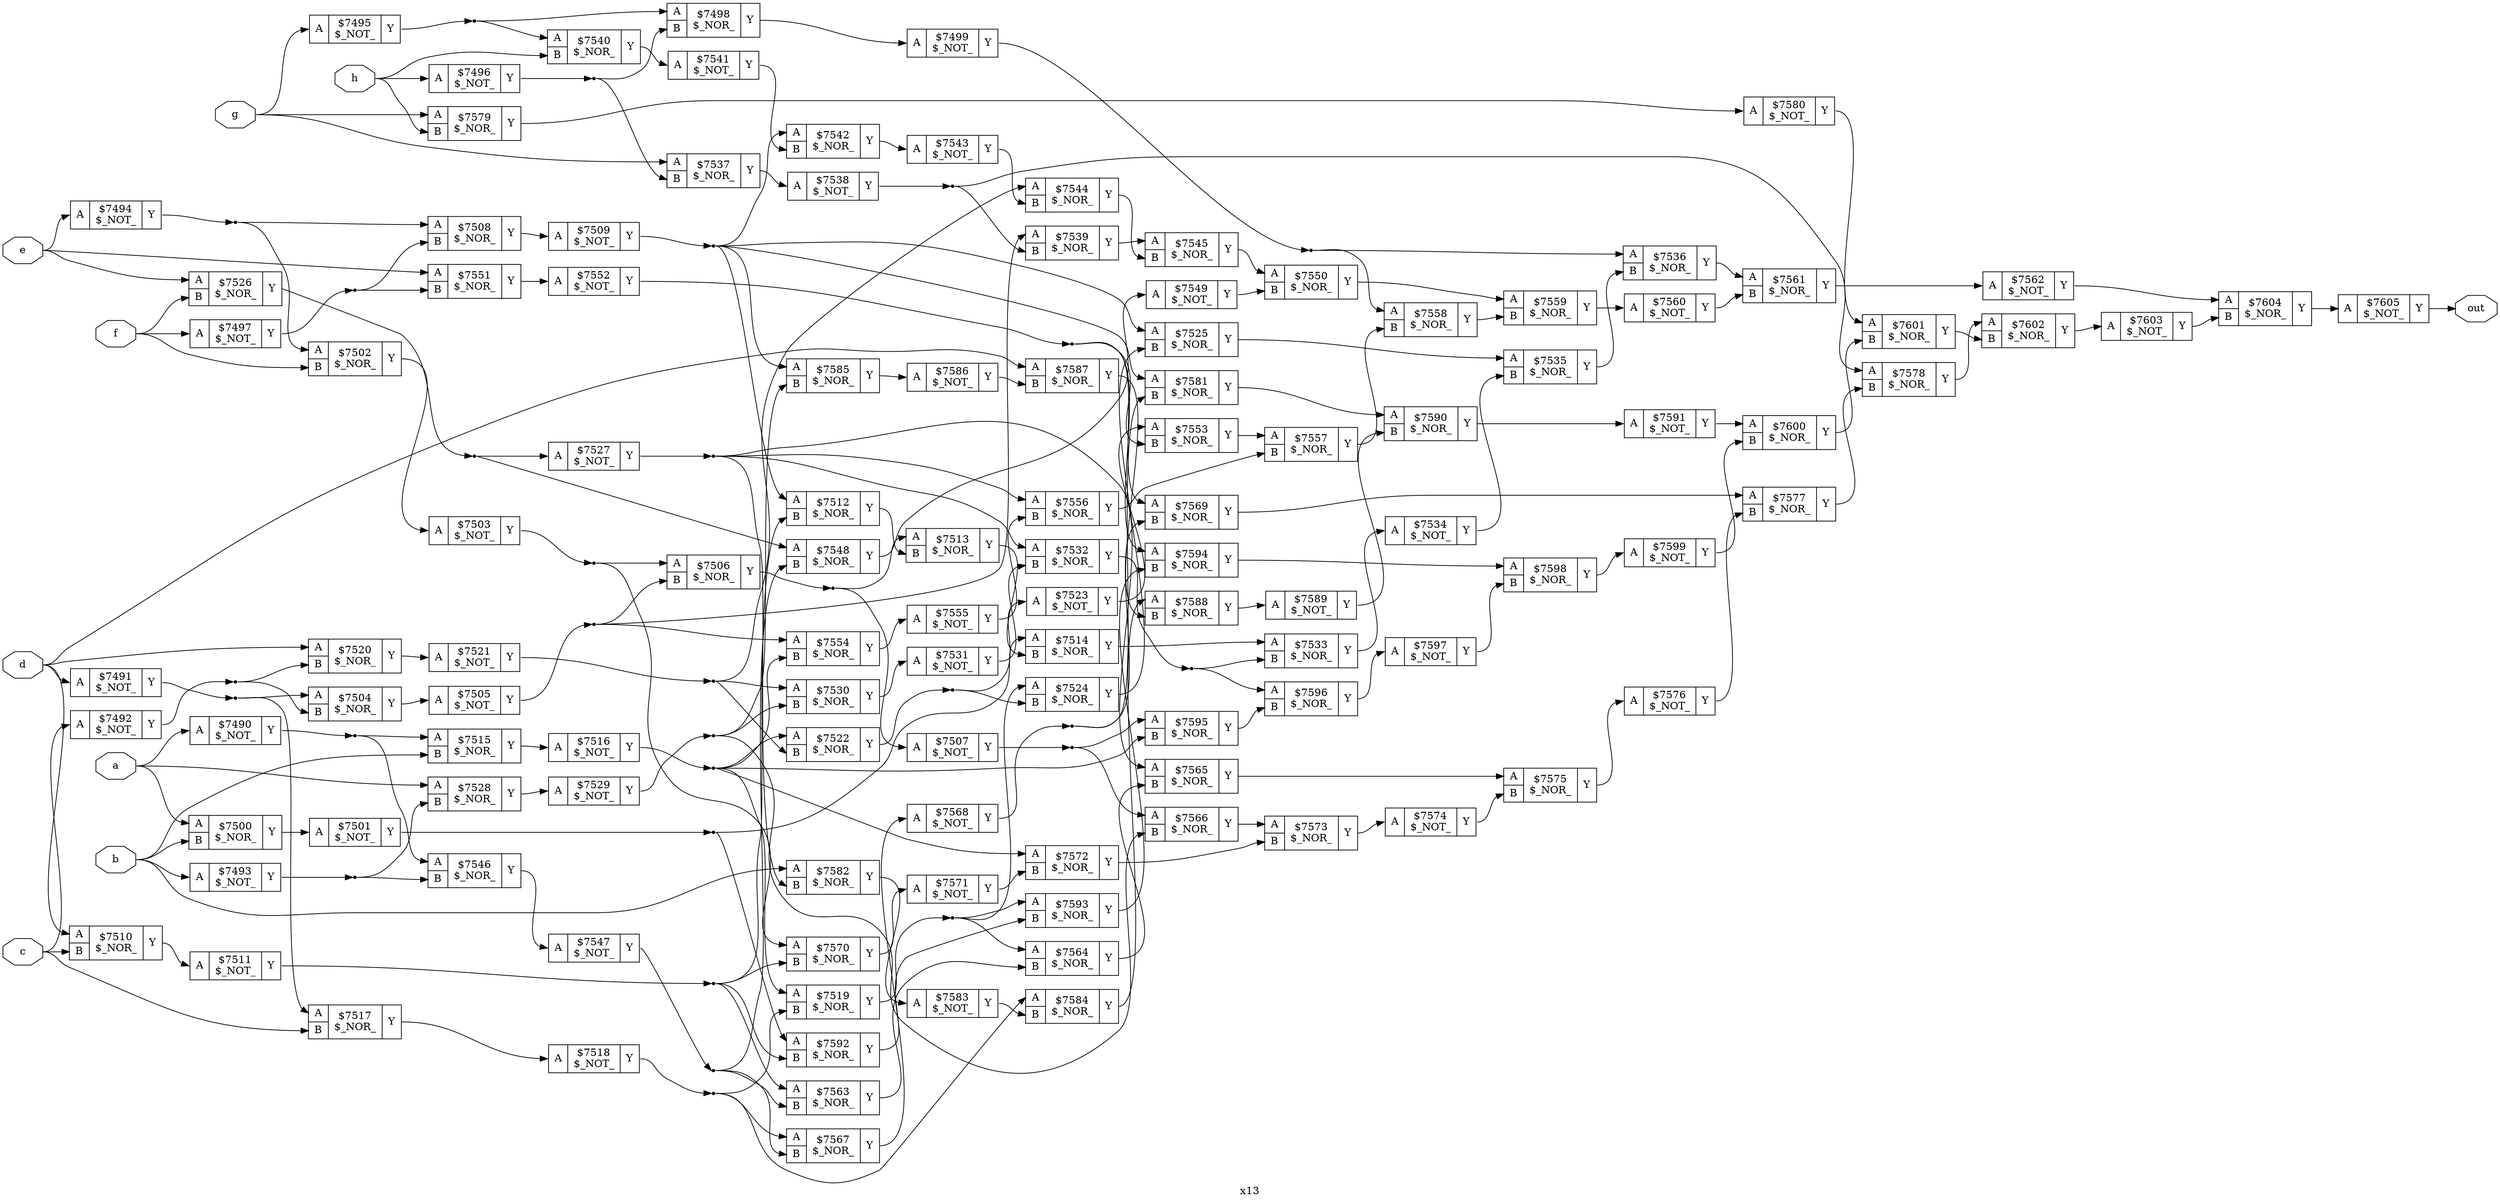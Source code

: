 digraph "x13" {
label="x13";
rankdir="LR";
remincross=true;
n116 [ shape=octagon, label="a", color="black", fontcolor="black" ];
n117 [ shape=octagon, label="b", color="black", fontcolor="black" ];
n118 [ shape=octagon, label="c", color="black", fontcolor="black" ];
n119 [ shape=octagon, label="d", color="black", fontcolor="black" ];
n120 [ shape=octagon, label="e", color="black", fontcolor="black" ];
n121 [ shape=octagon, label="f", color="black", fontcolor="black" ];
n122 [ shape=octagon, label="g", color="black", fontcolor="black" ];
n123 [ shape=octagon, label="h", color="black", fontcolor="black" ];
n124 [ shape=octagon, label="out", color="black", fontcolor="black" ];
c127 [ shape=record, label="{{<p125> A}|$7490\n$_NOT_|{<p126> Y}}" ];
c128 [ shape=record, label="{{<p125> A}|$7491\n$_NOT_|{<p126> Y}}" ];
c129 [ shape=record, label="{{<p125> A}|$7492\n$_NOT_|{<p126> Y}}" ];
c130 [ shape=record, label="{{<p125> A}|$7493\n$_NOT_|{<p126> Y}}" ];
c131 [ shape=record, label="{{<p125> A}|$7494\n$_NOT_|{<p126> Y}}" ];
c132 [ shape=record, label="{{<p125> A}|$7495\n$_NOT_|{<p126> Y}}" ];
c133 [ shape=record, label="{{<p125> A}|$7496\n$_NOT_|{<p126> Y}}" ];
c134 [ shape=record, label="{{<p125> A}|$7497\n$_NOT_|{<p126> Y}}" ];
c136 [ shape=record, label="{{<p125> A|<p135> B}|$7498\n$_NOR_|{<p126> Y}}" ];
c137 [ shape=record, label="{{<p125> A}|$7499\n$_NOT_|{<p126> Y}}" ];
c138 [ shape=record, label="{{<p125> A|<p135> B}|$7500\n$_NOR_|{<p126> Y}}" ];
c139 [ shape=record, label="{{<p125> A}|$7501\n$_NOT_|{<p126> Y}}" ];
c140 [ shape=record, label="{{<p125> A|<p135> B}|$7502\n$_NOR_|{<p126> Y}}" ];
c141 [ shape=record, label="{{<p125> A}|$7503\n$_NOT_|{<p126> Y}}" ];
c142 [ shape=record, label="{{<p125> A|<p135> B}|$7504\n$_NOR_|{<p126> Y}}" ];
c143 [ shape=record, label="{{<p125> A}|$7505\n$_NOT_|{<p126> Y}}" ];
c144 [ shape=record, label="{{<p125> A|<p135> B}|$7506\n$_NOR_|{<p126> Y}}" ];
c145 [ shape=record, label="{{<p125> A}|$7507\n$_NOT_|{<p126> Y}}" ];
c146 [ shape=record, label="{{<p125> A|<p135> B}|$7508\n$_NOR_|{<p126> Y}}" ];
c147 [ shape=record, label="{{<p125> A}|$7509\n$_NOT_|{<p126> Y}}" ];
c148 [ shape=record, label="{{<p125> A|<p135> B}|$7510\n$_NOR_|{<p126> Y}}" ];
c149 [ shape=record, label="{{<p125> A}|$7511\n$_NOT_|{<p126> Y}}" ];
c150 [ shape=record, label="{{<p125> A|<p135> B}|$7512\n$_NOR_|{<p126> Y}}" ];
c151 [ shape=record, label="{{<p125> A|<p135> B}|$7513\n$_NOR_|{<p126> Y}}" ];
c152 [ shape=record, label="{{<p125> A|<p135> B}|$7514\n$_NOR_|{<p126> Y}}" ];
c153 [ shape=record, label="{{<p125> A|<p135> B}|$7515\n$_NOR_|{<p126> Y}}" ];
c154 [ shape=record, label="{{<p125> A}|$7516\n$_NOT_|{<p126> Y}}" ];
c155 [ shape=record, label="{{<p125> A|<p135> B}|$7517\n$_NOR_|{<p126> Y}}" ];
c156 [ shape=record, label="{{<p125> A}|$7518\n$_NOT_|{<p126> Y}}" ];
c157 [ shape=record, label="{{<p125> A|<p135> B}|$7519\n$_NOR_|{<p126> Y}}" ];
c158 [ shape=record, label="{{<p125> A|<p135> B}|$7520\n$_NOR_|{<p126> Y}}" ];
c159 [ shape=record, label="{{<p125> A}|$7521\n$_NOT_|{<p126> Y}}" ];
c160 [ shape=record, label="{{<p125> A|<p135> B}|$7522\n$_NOR_|{<p126> Y}}" ];
c161 [ shape=record, label="{{<p125> A}|$7523\n$_NOT_|{<p126> Y}}" ];
c162 [ shape=record, label="{{<p125> A|<p135> B}|$7524\n$_NOR_|{<p126> Y}}" ];
c163 [ shape=record, label="{{<p125> A|<p135> B}|$7525\n$_NOR_|{<p126> Y}}" ];
c164 [ shape=record, label="{{<p125> A|<p135> B}|$7526\n$_NOR_|{<p126> Y}}" ];
c165 [ shape=record, label="{{<p125> A}|$7527\n$_NOT_|{<p126> Y}}" ];
c166 [ shape=record, label="{{<p125> A|<p135> B}|$7528\n$_NOR_|{<p126> Y}}" ];
c167 [ shape=record, label="{{<p125> A}|$7529\n$_NOT_|{<p126> Y}}" ];
c168 [ shape=record, label="{{<p125> A|<p135> B}|$7530\n$_NOR_|{<p126> Y}}" ];
c169 [ shape=record, label="{{<p125> A}|$7531\n$_NOT_|{<p126> Y}}" ];
c170 [ shape=record, label="{{<p125> A|<p135> B}|$7532\n$_NOR_|{<p126> Y}}" ];
c171 [ shape=record, label="{{<p125> A|<p135> B}|$7533\n$_NOR_|{<p126> Y}}" ];
c172 [ shape=record, label="{{<p125> A}|$7534\n$_NOT_|{<p126> Y}}" ];
c173 [ shape=record, label="{{<p125> A|<p135> B}|$7535\n$_NOR_|{<p126> Y}}" ];
c174 [ shape=record, label="{{<p125> A|<p135> B}|$7536\n$_NOR_|{<p126> Y}}" ];
c175 [ shape=record, label="{{<p125> A|<p135> B}|$7537\n$_NOR_|{<p126> Y}}" ];
c176 [ shape=record, label="{{<p125> A}|$7538\n$_NOT_|{<p126> Y}}" ];
c177 [ shape=record, label="{{<p125> A|<p135> B}|$7539\n$_NOR_|{<p126> Y}}" ];
c178 [ shape=record, label="{{<p125> A|<p135> B}|$7540\n$_NOR_|{<p126> Y}}" ];
c179 [ shape=record, label="{{<p125> A}|$7541\n$_NOT_|{<p126> Y}}" ];
c180 [ shape=record, label="{{<p125> A|<p135> B}|$7542\n$_NOR_|{<p126> Y}}" ];
c181 [ shape=record, label="{{<p125> A}|$7543\n$_NOT_|{<p126> Y}}" ];
c182 [ shape=record, label="{{<p125> A|<p135> B}|$7544\n$_NOR_|{<p126> Y}}" ];
c183 [ shape=record, label="{{<p125> A|<p135> B}|$7545\n$_NOR_|{<p126> Y}}" ];
c184 [ shape=record, label="{{<p125> A|<p135> B}|$7546\n$_NOR_|{<p126> Y}}" ];
c185 [ shape=record, label="{{<p125> A}|$7547\n$_NOT_|{<p126> Y}}" ];
c186 [ shape=record, label="{{<p125> A|<p135> B}|$7548\n$_NOR_|{<p126> Y}}" ];
c187 [ shape=record, label="{{<p125> A}|$7549\n$_NOT_|{<p126> Y}}" ];
c188 [ shape=record, label="{{<p125> A|<p135> B}|$7550\n$_NOR_|{<p126> Y}}" ];
c189 [ shape=record, label="{{<p125> A|<p135> B}|$7551\n$_NOR_|{<p126> Y}}" ];
c190 [ shape=record, label="{{<p125> A}|$7552\n$_NOT_|{<p126> Y}}" ];
c191 [ shape=record, label="{{<p125> A|<p135> B}|$7553\n$_NOR_|{<p126> Y}}" ];
c192 [ shape=record, label="{{<p125> A|<p135> B}|$7554\n$_NOR_|{<p126> Y}}" ];
c193 [ shape=record, label="{{<p125> A}|$7555\n$_NOT_|{<p126> Y}}" ];
c194 [ shape=record, label="{{<p125> A|<p135> B}|$7556\n$_NOR_|{<p126> Y}}" ];
c195 [ shape=record, label="{{<p125> A|<p135> B}|$7557\n$_NOR_|{<p126> Y}}" ];
c196 [ shape=record, label="{{<p125> A|<p135> B}|$7558\n$_NOR_|{<p126> Y}}" ];
c197 [ shape=record, label="{{<p125> A|<p135> B}|$7559\n$_NOR_|{<p126> Y}}" ];
c198 [ shape=record, label="{{<p125> A}|$7560\n$_NOT_|{<p126> Y}}" ];
c199 [ shape=record, label="{{<p125> A|<p135> B}|$7561\n$_NOR_|{<p126> Y}}" ];
c200 [ shape=record, label="{{<p125> A}|$7562\n$_NOT_|{<p126> Y}}" ];
c201 [ shape=record, label="{{<p125> A|<p135> B}|$7563\n$_NOR_|{<p126> Y}}" ];
c202 [ shape=record, label="{{<p125> A|<p135> B}|$7564\n$_NOR_|{<p126> Y}}" ];
c203 [ shape=record, label="{{<p125> A|<p135> B}|$7565\n$_NOR_|{<p126> Y}}" ];
c204 [ shape=record, label="{{<p125> A|<p135> B}|$7566\n$_NOR_|{<p126> Y}}" ];
c205 [ shape=record, label="{{<p125> A|<p135> B}|$7567\n$_NOR_|{<p126> Y}}" ];
c206 [ shape=record, label="{{<p125> A}|$7568\n$_NOT_|{<p126> Y}}" ];
c207 [ shape=record, label="{{<p125> A|<p135> B}|$7569\n$_NOR_|{<p126> Y}}" ];
c208 [ shape=record, label="{{<p125> A|<p135> B}|$7570\n$_NOR_|{<p126> Y}}" ];
c209 [ shape=record, label="{{<p125> A}|$7571\n$_NOT_|{<p126> Y}}" ];
c210 [ shape=record, label="{{<p125> A|<p135> B}|$7572\n$_NOR_|{<p126> Y}}" ];
c211 [ shape=record, label="{{<p125> A|<p135> B}|$7573\n$_NOR_|{<p126> Y}}" ];
c212 [ shape=record, label="{{<p125> A}|$7574\n$_NOT_|{<p126> Y}}" ];
c213 [ shape=record, label="{{<p125> A|<p135> B}|$7575\n$_NOR_|{<p126> Y}}" ];
c214 [ shape=record, label="{{<p125> A}|$7576\n$_NOT_|{<p126> Y}}" ];
c215 [ shape=record, label="{{<p125> A|<p135> B}|$7577\n$_NOR_|{<p126> Y}}" ];
c216 [ shape=record, label="{{<p125> A|<p135> B}|$7578\n$_NOR_|{<p126> Y}}" ];
c217 [ shape=record, label="{{<p125> A|<p135> B}|$7579\n$_NOR_|{<p126> Y}}" ];
c218 [ shape=record, label="{{<p125> A}|$7580\n$_NOT_|{<p126> Y}}" ];
c219 [ shape=record, label="{{<p125> A|<p135> B}|$7581\n$_NOR_|{<p126> Y}}" ];
c220 [ shape=record, label="{{<p125> A|<p135> B}|$7582\n$_NOR_|{<p126> Y}}" ];
c221 [ shape=record, label="{{<p125> A}|$7583\n$_NOT_|{<p126> Y}}" ];
c222 [ shape=record, label="{{<p125> A|<p135> B}|$7584\n$_NOR_|{<p126> Y}}" ];
c223 [ shape=record, label="{{<p125> A|<p135> B}|$7585\n$_NOR_|{<p126> Y}}" ];
c224 [ shape=record, label="{{<p125> A}|$7586\n$_NOT_|{<p126> Y}}" ];
c225 [ shape=record, label="{{<p125> A|<p135> B}|$7587\n$_NOR_|{<p126> Y}}" ];
c226 [ shape=record, label="{{<p125> A|<p135> B}|$7588\n$_NOR_|{<p126> Y}}" ];
c227 [ shape=record, label="{{<p125> A}|$7589\n$_NOT_|{<p126> Y}}" ];
c228 [ shape=record, label="{{<p125> A|<p135> B}|$7590\n$_NOR_|{<p126> Y}}" ];
c229 [ shape=record, label="{{<p125> A}|$7591\n$_NOT_|{<p126> Y}}" ];
c230 [ shape=record, label="{{<p125> A|<p135> B}|$7592\n$_NOR_|{<p126> Y}}" ];
c231 [ shape=record, label="{{<p125> A|<p135> B}|$7593\n$_NOR_|{<p126> Y}}" ];
c232 [ shape=record, label="{{<p125> A|<p135> B}|$7594\n$_NOR_|{<p126> Y}}" ];
c233 [ shape=record, label="{{<p125> A|<p135> B}|$7595\n$_NOR_|{<p126> Y}}" ];
c234 [ shape=record, label="{{<p125> A|<p135> B}|$7596\n$_NOR_|{<p126> Y}}" ];
c235 [ shape=record, label="{{<p125> A}|$7597\n$_NOT_|{<p126> Y}}" ];
c236 [ shape=record, label="{{<p125> A|<p135> B}|$7598\n$_NOR_|{<p126> Y}}" ];
c237 [ shape=record, label="{{<p125> A}|$7599\n$_NOT_|{<p126> Y}}" ];
c238 [ shape=record, label="{{<p125> A|<p135> B}|$7600\n$_NOR_|{<p126> Y}}" ];
c239 [ shape=record, label="{{<p125> A|<p135> B}|$7601\n$_NOR_|{<p126> Y}}" ];
c240 [ shape=record, label="{{<p125> A|<p135> B}|$7602\n$_NOR_|{<p126> Y}}" ];
c241 [ shape=record, label="{{<p125> A}|$7603\n$_NOT_|{<p126> Y}}" ];
c242 [ shape=record, label="{{<p125> A|<p135> B}|$7604\n$_NOR_|{<p126> Y}}" ];
c243 [ shape=record, label="{{<p125> A}|$7605\n$_NOT_|{<p126> Y}}" ];
c218:p126:e -> c239:p125:w [color="black", label=""];
c227:p126:e -> c228:p135:w [color="black", label=""];
c202:p126:e -> c203:p135:w [color="black", label=""];
c203:p126:e -> c213:p125:w [color="black", label=""];
c204:p126:e -> c211:p125:w [color="black", label=""];
c205:p126:e -> c206:p125:w [color="black", label=""];
n104 [ shape=point ];
c206:p126:e -> n104:w [color="black", label=""];
n104:e -> c207:p135:w [color="black", label=""];
n104:e -> c219:p135:w [color="black", label=""];
c207:p126:e -> c215:p125:w [color="black", label=""];
c208:p126:e -> c209:p125:w [color="black", label=""];
c209:p126:e -> c210:p135:w [color="black", label=""];
c210:p126:e -> c211:p135:w [color="black", label=""];
c211:p126:e -> c212:p125:w [color="black", label=""];
n11 [ shape=point ];
c127:p126:e -> n11:w [color="black", label=""];
n11:e -> c153:p125:w [color="black", label=""];
n11:e -> c184:p125:w [color="black", label=""];
c212:p126:e -> c213:p135:w [color="black", label=""];
c213:p126:e -> c214:p125:w [color="black", label=""];
c214:p126:e -> c215:p135:w [color="black", label=""];
c215:p126:e -> c216:p135:w [color="black", label=""];
c216:p126:e -> c240:p125:w [color="black", label=""];
c217:p126:e -> c218:p125:w [color="black", label=""];
n116:e -> c127:p125:w [color="black", label=""];
n116:e -> c138:p125:w [color="black", label=""];
n116:e -> c166:p125:w [color="black", label=""];
n117:e -> c130:p125:w [color="black", label=""];
n117:e -> c138:p135:w [color="black", label=""];
n117:e -> c153:p135:w [color="black", label=""];
n117:e -> c220:p125:w [color="black", label=""];
n118:e -> c129:p125:w [color="black", label=""];
n118:e -> c148:p135:w [color="black", label=""];
n118:e -> c155:p135:w [color="black", label=""];
n119:e -> c128:p125:w [color="black", label=""];
n119:e -> c148:p125:w [color="black", label=""];
n119:e -> c158:p125:w [color="black", label=""];
n119:e -> c225:p125:w [color="black", label=""];
c228:p126:e -> c229:p125:w [color="black", label=""];
n120:e -> c131:p125:w [color="black", label=""];
n120:e -> c164:p125:w [color="black", label=""];
n120:e -> c189:p125:w [color="black", label=""];
n121:e -> c134:p125:w [color="black", label=""];
n121:e -> c140:p135:w [color="black", label=""];
n121:e -> c164:p135:w [color="black", label=""];
n122:e -> c132:p125:w [color="black", label=""];
n122:e -> c175:p125:w [color="black", label=""];
n122:e -> c217:p125:w [color="black", label=""];
n123:e -> c133:p125:w [color="black", label=""];
n123:e -> c178:p135:w [color="black", label=""];
n123:e -> c217:p135:w [color="black", label=""];
c243:p126:e -> n124:w [color="black", label=""];
c229:p126:e -> c238:p125:w [color="black", label=""];
c230:p126:e -> c231:p135:w [color="black", label=""];
c231:p126:e -> c232:p135:w [color="black", label=""];
c232:p126:e -> c236:p125:w [color="black", label=""];
c233:p126:e -> c234:p135:w [color="black", label=""];
c234:p126:e -> c235:p125:w [color="black", label=""];
c235:p126:e -> c236:p135:w [color="black", label=""];
c219:p126:e -> c228:p125:w [color="black", label=""];
c236:p126:e -> c237:p125:w [color="black", label=""];
c237:p126:e -> c238:p135:w [color="black", label=""];
n22 [ shape=point ];
c128:p126:e -> n22:w [color="black", label=""];
n22:e -> c142:p125:w [color="black", label=""];
n22:e -> c155:p125:w [color="black", label=""];
c238:p126:e -> c239:p135:w [color="black", label=""];
c239:p126:e -> c240:p135:w [color="black", label=""];
c240:p126:e -> c241:p125:w [color="black", label=""];
c241:p126:e -> c242:p135:w [color="black", label=""];
c242:p126:e -> c243:p125:w [color="black", label=""];
n28 [ shape=point ];
c129:p126:e -> n28:w [color="black", label=""];
n28:e -> c142:p135:w [color="black", label=""];
n28:e -> c158:p135:w [color="black", label=""];
n29 [ shape=point ];
c130:p126:e -> n29:w [color="black", label=""];
n29:e -> c166:p135:w [color="black", label=""];
n29:e -> c184:p135:w [color="black", label=""];
c220:p126:e -> c221:p125:w [color="black", label=""];
n30 [ shape=point ];
c131:p126:e -> n30:w [color="black", label=""];
n30:e -> c140:p125:w [color="black", label=""];
n30:e -> c146:p125:w [color="black", label=""];
n31 [ shape=point ];
c132:p126:e -> n31:w [color="black", label=""];
n31:e -> c136:p125:w [color="black", label=""];
n31:e -> c178:p125:w [color="black", label=""];
n32 [ shape=point ];
c133:p126:e -> n32:w [color="black", label=""];
n32:e -> c136:p135:w [color="black", label=""];
n32:e -> c175:p135:w [color="black", label=""];
n33 [ shape=point ];
c134:p126:e -> n33:w [color="black", label=""];
n33:e -> c146:p135:w [color="black", label=""];
n33:e -> c189:p135:w [color="black", label=""];
c136:p126:e -> c137:p125:w [color="black", label=""];
n35 [ shape=point ];
c137:p126:e -> n35:w [color="black", label=""];
n35:e -> c174:p125:w [color="black", label=""];
n35:e -> c196:p125:w [color="black", label=""];
c138:p126:e -> c139:p125:w [color="black", label=""];
n37 [ shape=point ];
c139:p126:e -> n37:w [color="black", label=""];
n37:e -> c152:p125:w [color="black", label=""];
n37:e -> c230:p125:w [color="black", label=""];
c140:p126:e -> c141:p125:w [color="black", label=""];
n39 [ shape=point ];
c141:p126:e -> n39:w [color="black", label=""];
n39:e -> c144:p125:w [color="black", label=""];
n39:e -> c208:p125:w [color="black", label=""];
c221:p126:e -> c222:p135:w [color="black", label=""];
c142:p126:e -> c143:p125:w [color="black", label=""];
n41 [ shape=point ];
c143:p126:e -> n41:w [color="black", label=""];
n41:e -> c144:p135:w [color="black", label=""];
n41:e -> c177:p125:w [color="black", label=""];
n41:e -> c192:p125:w [color="black", label=""];
n42 [ shape=point ];
c144:p126:e -> n42:w [color="black", label=""];
n42:e -> c145:p125:w [color="black", label=""];
n42:e -> c151:p125:w [color="black", label=""];
n43 [ shape=point ];
c145:p126:e -> n43:w [color="black", label=""];
n43:e -> c204:p125:w [color="black", label=""];
n43:e -> c233:p125:w [color="black", label=""];
c146:p126:e -> c147:p125:w [color="black", label=""];
n45 [ shape=point ];
c147:p126:e -> n45:w [color="black", label=""];
n45:e -> c150:p125:w [color="black", label=""];
n45:e -> c163:p125:w [color="black", label=""];
n45:e -> c180:p125:w [color="black", label=""];
n45:e -> c219:p125:w [color="black", label=""];
n45:e -> c223:p125:w [color="black", label=""];
c148:p126:e -> c149:p125:w [color="black", label=""];
n47 [ shape=point ];
c149:p126:e -> n47:w [color="black", label=""];
n47:e -> c150:p135:w [color="black", label=""];
n47:e -> c201:p125:w [color="black", label=""];
n47:e -> c208:p135:w [color="black", label=""];
n47:e -> c230:p135:w [color="black", label=""];
c150:p126:e -> c151:p135:w [color="black", label=""];
c151:p126:e -> c152:p135:w [color="black", label=""];
c222:p126:e -> c226:p125:w [color="black", label=""];
c152:p126:e -> c171:p125:w [color="black", label=""];
c153:p126:e -> c154:p125:w [color="black", label=""];
n52 [ shape=point ];
c154:p126:e -> n52:w [color="black", label=""];
n52:e -> c157:p125:w [color="black", label=""];
n52:e -> c160:p125:w [color="black", label=""];
n52:e -> c192:p135:w [color="black", label=""];
n52:e -> c210:p125:w [color="black", label=""];
n52:e -> c233:p135:w [color="black", label=""];
c155:p126:e -> c156:p125:w [color="black", label=""];
n54 [ shape=point ];
c156:p126:e -> n54:w [color="black", label=""];
n54:e -> c157:p135:w [color="black", label=""];
n54:e -> c205:p125:w [color="black", label=""];
n54:e -> c222:p125:w [color="black", label=""];
n55 [ shape=point ];
c157:p126:e -> n55:w [color="black", label=""];
n55:e -> c162:p125:w [color="black", label=""];
n55:e -> c202:p125:w [color="black", label=""];
n55:e -> c231:p125:w [color="black", label=""];
c158:p126:e -> c159:p125:w [color="black", label=""];
n57 [ shape=point ];
c159:p126:e -> n57:w [color="black", label=""];
n57:e -> c160:p135:w [color="black", label=""];
n57:e -> c168:p125:w [color="black", label=""];
n57:e -> c182:p125:w [color="black", label=""];
n58 [ shape=point ];
c160:p126:e -> n58:w [color="black", label=""];
n58:e -> c161:p125:w [color="black", label=""];
n58:e -> c162:p135:w [color="black", label=""];
c161:p126:e -> c191:p125:w [color="black", label=""];
c223:p126:e -> c224:p125:w [color="black", label=""];
c162:p126:e -> c163:p135:w [color="black", label=""];
c163:p126:e -> c173:p125:w [color="black", label=""];
n62 [ shape=point ];
c164:p126:e -> n62:w [color="black", label=""];
n62:e -> c165:p125:w [color="black", label=""];
n62:e -> c186:p125:w [color="black", label=""];
n63 [ shape=point ];
c165:p126:e -> n63:w [color="black", label=""];
n63:e -> c170:p125:w [color="black", label=""];
n63:e -> c194:p125:w [color="black", label=""];
n63:e -> c203:p125:w [color="black", label=""];
n63:e -> c220:p135:w [color="black", label=""];
c166:p126:e -> c167:p125:w [color="black", label=""];
n65 [ shape=point ];
c167:p126:e -> n65:w [color="black", label=""];
n65:e -> c168:p135:w [color="black", label=""];
n65:e -> c204:p135:w [color="black", label=""];
n65:e -> c223:p135:w [color="black", label=""];
c168:p126:e -> c169:p125:w [color="black", label=""];
c169:p126:e -> c170:p135:w [color="black", label=""];
n68 [ shape=point ];
c170:p126:e -> n68:w [color="black", label=""];
n68:e -> c171:p135:w [color="black", label=""];
n68:e -> c234:p125:w [color="black", label=""];
c171:p126:e -> c172:p125:w [color="black", label=""];
c224:p126:e -> c225:p135:w [color="black", label=""];
c172:p126:e -> c173:p135:w [color="black", label=""];
c173:p126:e -> c174:p135:w [color="black", label=""];
c174:p126:e -> c199:p125:w [color="black", label=""];
c175:p126:e -> c176:p125:w [color="black", label=""];
n74 [ shape=point ];
c176:p126:e -> n74:w [color="black", label=""];
n74:e -> c177:p135:w [color="black", label=""];
n74:e -> c216:p125:w [color="black", label=""];
c177:p126:e -> c183:p125:w [color="black", label=""];
c178:p126:e -> c179:p125:w [color="black", label=""];
c179:p126:e -> c180:p135:w [color="black", label=""];
c180:p126:e -> c181:p125:w [color="black", label=""];
c181:p126:e -> c182:p135:w [color="black", label=""];
c225:p126:e -> c226:p135:w [color="black", label=""];
c182:p126:e -> c183:p135:w [color="black", label=""];
c183:p126:e -> c188:p125:w [color="black", label=""];
c184:p126:e -> c185:p125:w [color="black", label=""];
n83 [ shape=point ];
c185:p126:e -> n83:w [color="black", label=""];
n83:e -> c186:p135:w [color="black", label=""];
n83:e -> c201:p135:w [color="black", label=""];
n83:e -> c205:p135:w [color="black", label=""];
c186:p126:e -> c187:p125:w [color="black", label=""];
c187:p126:e -> c188:p135:w [color="black", label=""];
c188:p126:e -> c197:p125:w [color="black", label=""];
c189:p126:e -> c190:p125:w [color="black", label=""];
n88 [ shape=point ];
c190:p126:e -> n88:w [color="black", label=""];
n88:e -> c191:p135:w [color="black", label=""];
n88:e -> c207:p125:w [color="black", label=""];
n88:e -> c232:p125:w [color="black", label=""];
c191:p126:e -> c195:p125:w [color="black", label=""];
c226:p126:e -> c227:p125:w [color="black", label=""];
c192:p126:e -> c193:p125:w [color="black", label=""];
c193:p126:e -> c194:p135:w [color="black", label=""];
c194:p126:e -> c195:p135:w [color="black", label=""];
c195:p126:e -> c196:p135:w [color="black", label=""];
c196:p126:e -> c197:p135:w [color="black", label=""];
c197:p126:e -> c198:p125:w [color="black", label=""];
c198:p126:e -> c199:p135:w [color="black", label=""];
c199:p126:e -> c200:p125:w [color="black", label=""];
c200:p126:e -> c242:p125:w [color="black", label=""];
c201:p126:e -> c202:p135:w [color="black", label=""];
}
